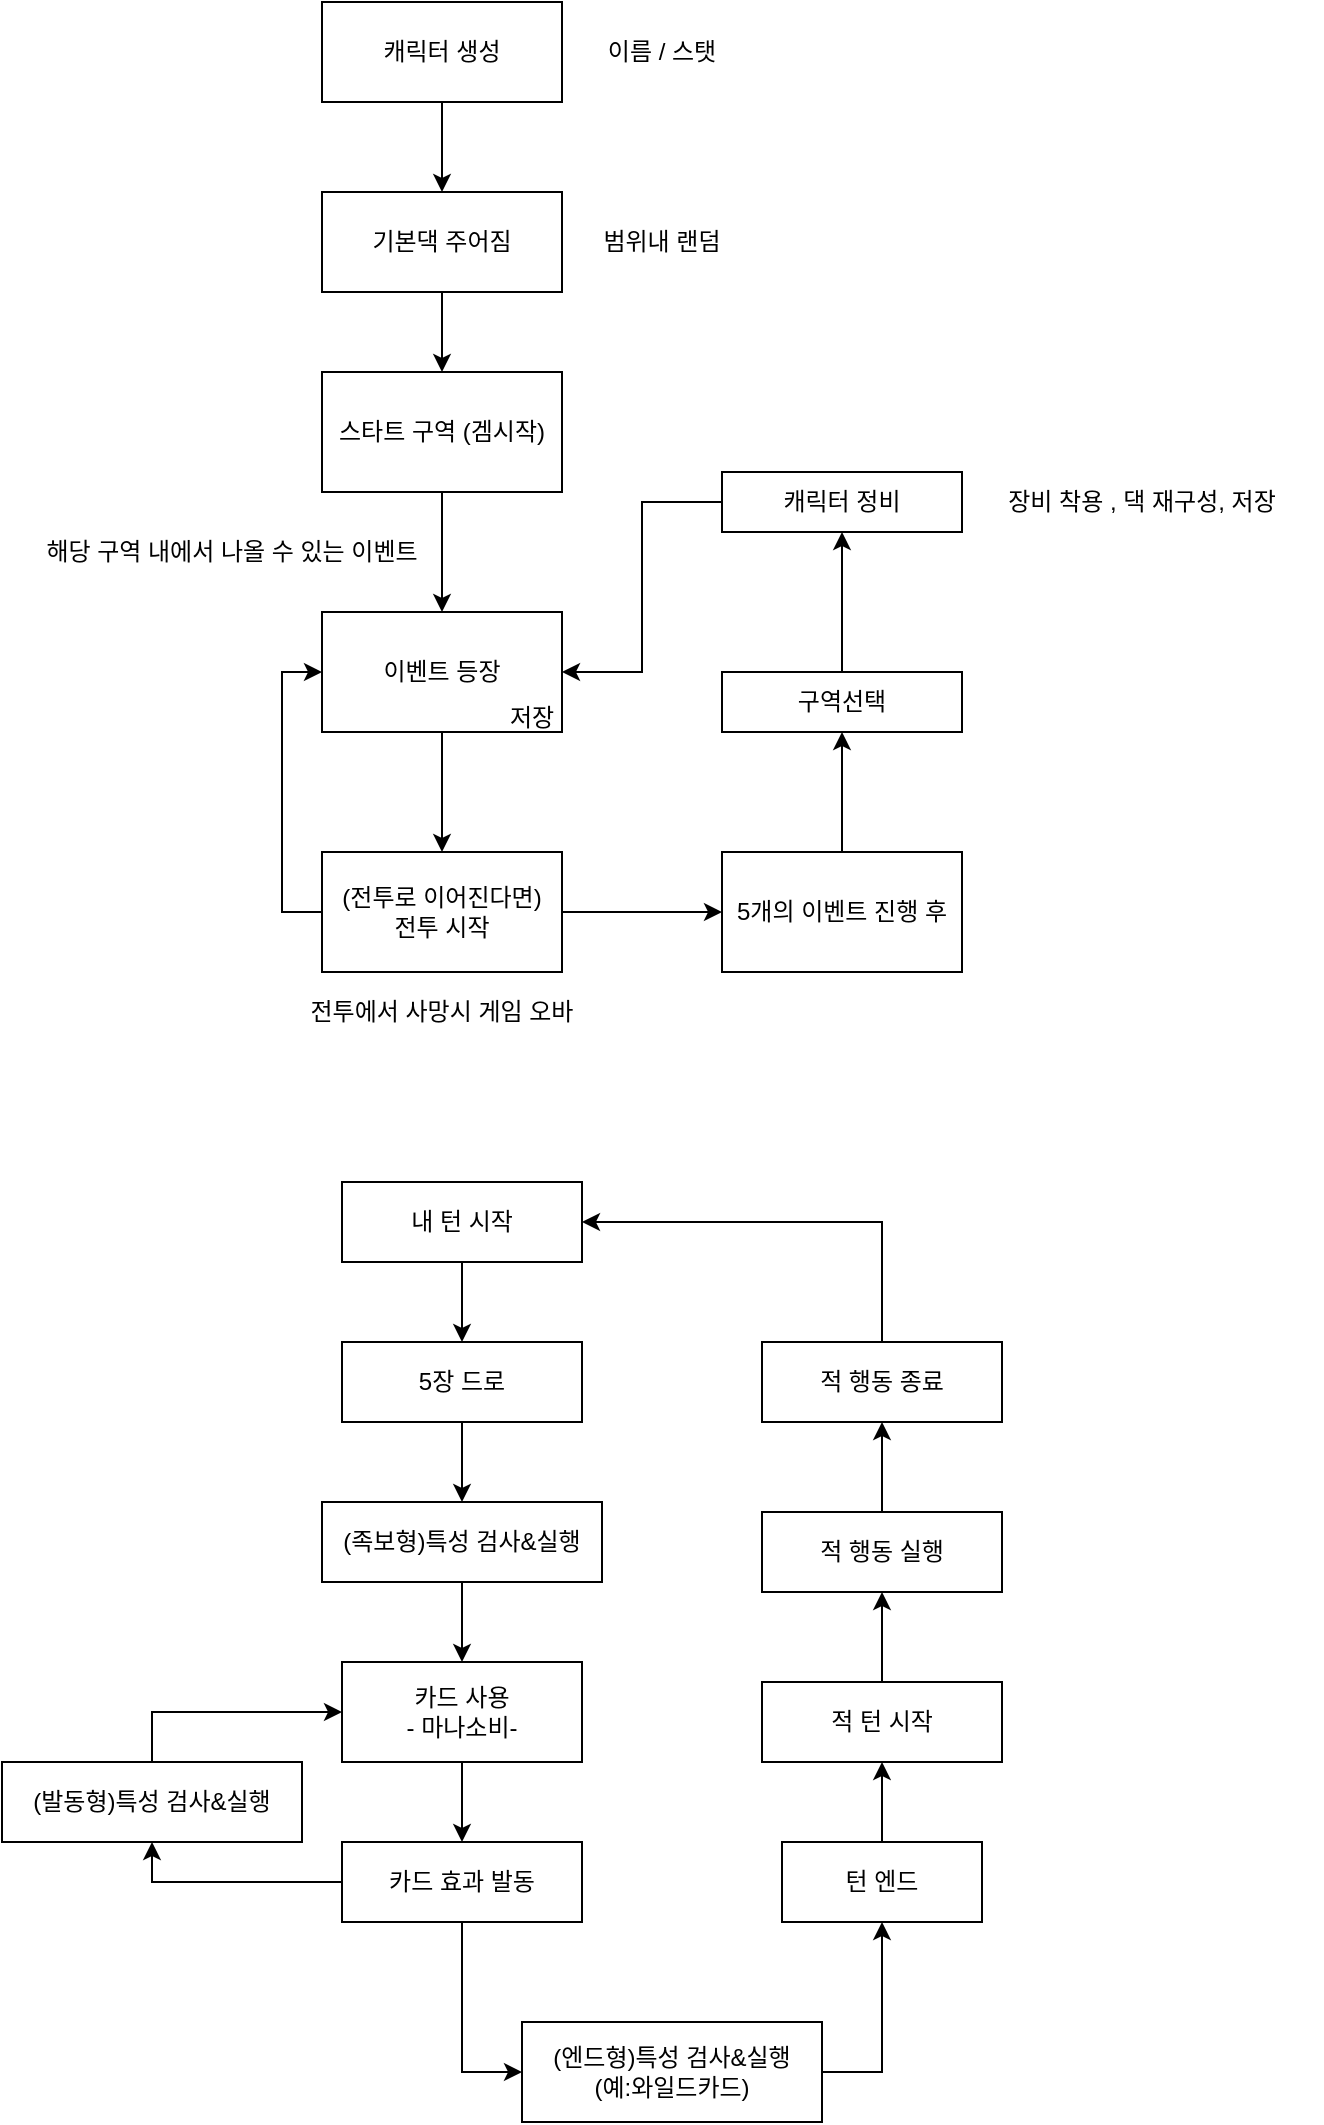 <mxfile version="14.6.1" type="device"><diagram id="_dsrBYQoArpXeTm29IBR" name="Page-1"><mxGraphModel dx="1394" dy="606" grid="1" gridSize="10" guides="1" tooltips="1" connect="1" arrows="1" fold="1" page="1" pageScale="1" pageWidth="827" pageHeight="1169" math="0" shadow="0"><root><mxCell id="0"/><mxCell id="1" parent="0"/><mxCell id="zdbG79z6lklQfBU6ClLJ-8" style="edgeStyle=orthogonalEdgeStyle;rounded=0;orthogonalLoop=1;jettySize=auto;html=1;exitX=0.5;exitY=1;exitDx=0;exitDy=0;entryX=0.5;entryY=0;entryDx=0;entryDy=0;" parent="1" source="zdbG79z6lklQfBU6ClLJ-2" target="zdbG79z6lklQfBU6ClLJ-7" edge="1"><mxGeometry relative="1" as="geometry"/></mxCell><mxCell id="zdbG79z6lklQfBU6ClLJ-2" value="기본댁 주어짐" style="rounded=0;whiteSpace=wrap;html=1;" parent="1" vertex="1"><mxGeometry x="220" y="165" width="120" height="50" as="geometry"/></mxCell><mxCell id="zdbG79z6lklQfBU6ClLJ-5" style="edgeStyle=orthogonalEdgeStyle;rounded=0;orthogonalLoop=1;jettySize=auto;html=1;exitX=0.5;exitY=1;exitDx=0;exitDy=0;" parent="1" source="zdbG79z6lklQfBU6ClLJ-3" target="zdbG79z6lklQfBU6ClLJ-2" edge="1"><mxGeometry relative="1" as="geometry"/></mxCell><mxCell id="zdbG79z6lklQfBU6ClLJ-3" value="캐릭터 생성" style="rounded=0;whiteSpace=wrap;html=1;" parent="1" vertex="1"><mxGeometry x="220" y="70" width="120" height="50" as="geometry"/></mxCell><mxCell id="zdbG79z6lklQfBU6ClLJ-4" value="이름 / 스탯" style="text;html=1;strokeColor=none;fillColor=none;align=center;verticalAlign=middle;whiteSpace=wrap;rounded=0;" parent="1" vertex="1"><mxGeometry x="340" y="70" width="100" height="50" as="geometry"/></mxCell><mxCell id="zdbG79z6lklQfBU6ClLJ-6" value="범위내 랜덤" style="text;html=1;strokeColor=none;fillColor=none;align=center;verticalAlign=middle;whiteSpace=wrap;rounded=0;" parent="1" vertex="1"><mxGeometry x="340" y="165" width="100" height="50" as="geometry"/></mxCell><mxCell id="zdbG79z6lklQfBU6ClLJ-10" style="edgeStyle=orthogonalEdgeStyle;rounded=0;orthogonalLoop=1;jettySize=auto;html=1;exitX=0.5;exitY=1;exitDx=0;exitDy=0;entryX=0.5;entryY=0;entryDx=0;entryDy=0;" parent="1" source="zdbG79z6lklQfBU6ClLJ-7" target="zdbG79z6lklQfBU6ClLJ-9" edge="1"><mxGeometry relative="1" as="geometry"/></mxCell><mxCell id="zdbG79z6lklQfBU6ClLJ-7" value="스타트 구역 (겜시작)" style="rounded=0;whiteSpace=wrap;html=1;" parent="1" vertex="1"><mxGeometry x="220" y="255" width="120" height="60" as="geometry"/></mxCell><mxCell id="zdbG79z6lklQfBU6ClLJ-13" style="edgeStyle=orthogonalEdgeStyle;rounded=0;orthogonalLoop=1;jettySize=auto;html=1;exitX=0.5;exitY=1;exitDx=0;exitDy=0;" parent="1" source="zdbG79z6lklQfBU6ClLJ-9" target="zdbG79z6lklQfBU6ClLJ-12" edge="1"><mxGeometry relative="1" as="geometry"/></mxCell><mxCell id="zdbG79z6lklQfBU6ClLJ-9" value="이벤트 등장" style="rounded=0;whiteSpace=wrap;html=1;" parent="1" vertex="1"><mxGeometry x="220" y="375" width="120" height="60" as="geometry"/></mxCell><mxCell id="zdbG79z6lklQfBU6ClLJ-11" value="해당 구역 내에서 나올 수 있는 이벤트" style="text;html=1;strokeColor=none;fillColor=none;align=center;verticalAlign=middle;whiteSpace=wrap;rounded=0;" parent="1" vertex="1"><mxGeometry x="70" y="320" width="210" height="50" as="geometry"/></mxCell><mxCell id="zdbG79z6lklQfBU6ClLJ-15" style="edgeStyle=orthogonalEdgeStyle;rounded=0;orthogonalLoop=1;jettySize=auto;html=1;exitX=0;exitY=0.5;exitDx=0;exitDy=0;entryX=0;entryY=0.5;entryDx=0;entryDy=0;" parent="1" source="zdbG79z6lklQfBU6ClLJ-12" target="zdbG79z6lklQfBU6ClLJ-9" edge="1"><mxGeometry relative="1" as="geometry"/></mxCell><mxCell id="zdbG79z6lklQfBU6ClLJ-17" style="edgeStyle=orthogonalEdgeStyle;rounded=0;orthogonalLoop=1;jettySize=auto;html=1;exitX=1;exitY=0.5;exitDx=0;exitDy=0;" parent="1" source="zdbG79z6lklQfBU6ClLJ-12" target="zdbG79z6lklQfBU6ClLJ-16" edge="1"><mxGeometry relative="1" as="geometry"/></mxCell><mxCell id="zdbG79z6lklQfBU6ClLJ-12" value="(전투로 이어진다면)&lt;br&gt;전투 시작" style="rounded=0;whiteSpace=wrap;html=1;" parent="1" vertex="1"><mxGeometry x="220" y="495" width="120" height="60" as="geometry"/></mxCell><mxCell id="zdbG79z6lklQfBU6ClLJ-19" style="edgeStyle=orthogonalEdgeStyle;rounded=0;orthogonalLoop=1;jettySize=auto;html=1;exitX=0.5;exitY=0;exitDx=0;exitDy=0;entryX=0.5;entryY=1;entryDx=0;entryDy=0;" parent="1" source="zdbG79z6lklQfBU6ClLJ-16" target="zdbG79z6lklQfBU6ClLJ-18" edge="1"><mxGeometry relative="1" as="geometry"/></mxCell><mxCell id="zdbG79z6lklQfBU6ClLJ-16" value="5개의 이벤트 진행 후" style="rounded=0;whiteSpace=wrap;html=1;" parent="1" vertex="1"><mxGeometry x="420" y="495" width="120" height="60" as="geometry"/></mxCell><mxCell id="zdbG79z6lklQfBU6ClLJ-24" style="edgeStyle=orthogonalEdgeStyle;rounded=0;orthogonalLoop=1;jettySize=auto;html=1;exitX=0.5;exitY=0;exitDx=0;exitDy=0;entryX=0.5;entryY=1;entryDx=0;entryDy=0;" parent="1" source="zdbG79z6lklQfBU6ClLJ-18" target="zdbG79z6lklQfBU6ClLJ-23" edge="1"><mxGeometry relative="1" as="geometry"/></mxCell><mxCell id="zdbG79z6lklQfBU6ClLJ-18" value="구역선택" style="rounded=0;whiteSpace=wrap;html=1;" parent="1" vertex="1"><mxGeometry x="420" y="405" width="120" height="30" as="geometry"/></mxCell><mxCell id="zdbG79z6lklQfBU6ClLJ-21" value="전투에서 사망시 게임 오바" style="text;html=1;strokeColor=none;fillColor=none;align=center;verticalAlign=middle;whiteSpace=wrap;rounded=0;" parent="1" vertex="1"><mxGeometry x="185" y="565" width="190" height="20" as="geometry"/></mxCell><mxCell id="zdbG79z6lklQfBU6ClLJ-25" style="edgeStyle=orthogonalEdgeStyle;rounded=0;orthogonalLoop=1;jettySize=auto;html=1;exitX=0;exitY=0.5;exitDx=0;exitDy=0;entryX=1;entryY=0.5;entryDx=0;entryDy=0;" parent="1" source="zdbG79z6lklQfBU6ClLJ-23" target="zdbG79z6lklQfBU6ClLJ-9" edge="1"><mxGeometry relative="1" as="geometry"/></mxCell><mxCell id="zdbG79z6lklQfBU6ClLJ-23" value="캐릭터 정비" style="rounded=0;whiteSpace=wrap;html=1;" parent="1" vertex="1"><mxGeometry x="420" y="305" width="120" height="30" as="geometry"/></mxCell><mxCell id="zdbG79z6lklQfBU6ClLJ-26" value="장비 착용 , 댁 재구성, 저장" style="text;html=1;strokeColor=none;fillColor=none;align=center;verticalAlign=middle;whiteSpace=wrap;rounded=0;" parent="1" vertex="1"><mxGeometry x="540" y="295" width="180" height="50" as="geometry"/></mxCell><mxCell id="tjmwebtZM7fCs7PJJZBf-4" style="edgeStyle=orthogonalEdgeStyle;rounded=0;orthogonalLoop=1;jettySize=auto;html=1;exitX=0.5;exitY=1;exitDx=0;exitDy=0;entryX=0.5;entryY=0;entryDx=0;entryDy=0;" parent="1" source="tjmwebtZM7fCs7PJJZBf-2" target="tjmwebtZM7fCs7PJJZBf-3" edge="1"><mxGeometry relative="1" as="geometry"/></mxCell><mxCell id="tjmwebtZM7fCs7PJJZBf-2" value="내 턴 시작" style="rounded=0;whiteSpace=wrap;html=1;" parent="1" vertex="1"><mxGeometry x="230" y="660" width="120" height="40" as="geometry"/></mxCell><mxCell id="tjmwebtZM7fCs7PJJZBf-15" style="edgeStyle=orthogonalEdgeStyle;rounded=0;orthogonalLoop=1;jettySize=auto;html=1;exitX=0.5;exitY=1;exitDx=0;exitDy=0;" parent="1" source="tjmwebtZM7fCs7PJJZBf-3" target="tjmwebtZM7fCs7PJJZBf-14" edge="1"><mxGeometry relative="1" as="geometry"/></mxCell><mxCell id="tjmwebtZM7fCs7PJJZBf-3" value="5장 드로" style="rounded=0;whiteSpace=wrap;html=1;" parent="1" vertex="1"><mxGeometry x="230" y="740" width="120" height="40" as="geometry"/></mxCell><mxCell id="tjmwebtZM7fCs7PJJZBf-8" style="edgeStyle=orthogonalEdgeStyle;rounded=0;orthogonalLoop=1;jettySize=auto;html=1;exitX=0.5;exitY=1;exitDx=0;exitDy=0;" parent="1" source="tjmwebtZM7fCs7PJJZBf-5" target="tjmwebtZM7fCs7PJJZBf-7" edge="1"><mxGeometry relative="1" as="geometry"/></mxCell><mxCell id="tjmwebtZM7fCs7PJJZBf-5" value="카드 사용&lt;br&gt;- 마나소비-" style="rounded=0;whiteSpace=wrap;html=1;" parent="1" vertex="1"><mxGeometry x="230" y="900" width="120" height="50" as="geometry"/></mxCell><mxCell id="tjmwebtZM7fCs7PJJZBf-21" style="edgeStyle=orthogonalEdgeStyle;rounded=0;orthogonalLoop=1;jettySize=auto;html=1;exitX=0;exitY=0.5;exitDx=0;exitDy=0;entryX=0.5;entryY=1;entryDx=0;entryDy=0;" parent="1" source="tjmwebtZM7fCs7PJJZBf-7" target="tjmwebtZM7fCs7PJJZBf-20" edge="1"><mxGeometry relative="1" as="geometry"/></mxCell><mxCell id="tjmwebtZM7fCs7PJJZBf-7" value="카드 효과 발동" style="rounded=0;whiteSpace=wrap;html=1;" parent="1" vertex="1"><mxGeometry x="230" y="990" width="120" height="40" as="geometry"/></mxCell><mxCell id="tjmwebtZM7fCs7PJJZBf-27" style="edgeStyle=orthogonalEdgeStyle;rounded=0;orthogonalLoop=1;jettySize=auto;html=1;exitX=0.5;exitY=0;exitDx=0;exitDy=0;" parent="1" source="tjmwebtZM7fCs7PJJZBf-10" target="tjmwebtZM7fCs7PJJZBf-12" edge="1"><mxGeometry relative="1" as="geometry"/></mxCell><mxCell id="tjmwebtZM7fCs7PJJZBf-10" value="턴 엔드" style="rounded=0;whiteSpace=wrap;html=1;" parent="1" vertex="1"><mxGeometry x="450" y="990" width="100" height="40" as="geometry"/></mxCell><mxCell id="tjmwebtZM7fCs7PJJZBf-29" style="edgeStyle=orthogonalEdgeStyle;rounded=0;orthogonalLoop=1;jettySize=auto;html=1;exitX=0.5;exitY=0;exitDx=0;exitDy=0;entryX=0.5;entryY=1;entryDx=0;entryDy=0;" parent="1" source="tjmwebtZM7fCs7PJJZBf-12" target="tjmwebtZM7fCs7PJJZBf-28" edge="1"><mxGeometry relative="1" as="geometry"/></mxCell><mxCell id="tjmwebtZM7fCs7PJJZBf-12" value="적 턴 시작" style="rounded=0;whiteSpace=wrap;html=1;" parent="1" vertex="1"><mxGeometry x="440" y="910" width="120" height="40" as="geometry"/></mxCell><mxCell id="tjmwebtZM7fCs7PJJZBf-16" style="edgeStyle=orthogonalEdgeStyle;rounded=0;orthogonalLoop=1;jettySize=auto;html=1;exitX=0.5;exitY=1;exitDx=0;exitDy=0;" parent="1" source="tjmwebtZM7fCs7PJJZBf-14" target="tjmwebtZM7fCs7PJJZBf-5" edge="1"><mxGeometry relative="1" as="geometry"/></mxCell><mxCell id="tjmwebtZM7fCs7PJJZBf-14" value="(족보형)특성 검사&amp;amp;실행" style="rounded=0;whiteSpace=wrap;html=1;" parent="1" vertex="1"><mxGeometry x="220" y="820" width="140" height="40" as="geometry"/></mxCell><mxCell id="tjmwebtZM7fCs7PJJZBf-22" style="edgeStyle=orthogonalEdgeStyle;rounded=0;orthogonalLoop=1;jettySize=auto;html=1;exitX=0.5;exitY=0;exitDx=0;exitDy=0;entryX=0;entryY=0.5;entryDx=0;entryDy=0;" parent="1" source="tjmwebtZM7fCs7PJJZBf-20" target="tjmwebtZM7fCs7PJJZBf-5" edge="1"><mxGeometry relative="1" as="geometry"/></mxCell><mxCell id="tjmwebtZM7fCs7PJJZBf-20" value="(발동형)특성 검사&amp;amp;실행" style="rounded=0;whiteSpace=wrap;html=1;" parent="1" vertex="1"><mxGeometry x="60" y="950" width="150" height="40" as="geometry"/></mxCell><mxCell id="tjmwebtZM7fCs7PJJZBf-33" style="edgeStyle=orthogonalEdgeStyle;rounded=0;orthogonalLoop=1;jettySize=auto;html=1;exitX=1;exitY=0.5;exitDx=0;exitDy=0;" parent="1" source="tjmwebtZM7fCs7PJJZBf-23" target="tjmwebtZM7fCs7PJJZBf-10" edge="1"><mxGeometry relative="1" as="geometry"/></mxCell><mxCell id="tjmwebtZM7fCs7PJJZBf-23" value="(엔드형)특성 검사&amp;amp;실행&lt;br&gt;(예:와일드카드)" style="rounded=0;whiteSpace=wrap;html=1;" parent="1" vertex="1"><mxGeometry x="320" y="1080" width="150" height="50" as="geometry"/></mxCell><mxCell id="tjmwebtZM7fCs7PJJZBf-24" style="edgeStyle=orthogonalEdgeStyle;rounded=0;orthogonalLoop=1;jettySize=auto;html=1;exitX=0.5;exitY=1;exitDx=0;exitDy=0;entryX=0;entryY=0.5;entryDx=0;entryDy=0;" parent="1" source="tjmwebtZM7fCs7PJJZBf-7" target="tjmwebtZM7fCs7PJJZBf-23" edge="1"><mxGeometry relative="1" as="geometry"><mxPoint x="300" y="1030" as="sourcePoint"/><mxPoint x="440" y="1100" as="targetPoint"/></mxGeometry></mxCell><mxCell id="tjmwebtZM7fCs7PJJZBf-31" style="edgeStyle=orthogonalEdgeStyle;rounded=0;orthogonalLoop=1;jettySize=auto;html=1;exitX=0.5;exitY=0;exitDx=0;exitDy=0;entryX=0.5;entryY=1;entryDx=0;entryDy=0;" parent="1" source="tjmwebtZM7fCs7PJJZBf-28" target="tjmwebtZM7fCs7PJJZBf-30" edge="1"><mxGeometry relative="1" as="geometry"/></mxCell><mxCell id="tjmwebtZM7fCs7PJJZBf-28" value="적 행동 실행" style="rounded=0;whiteSpace=wrap;html=1;" parent="1" vertex="1"><mxGeometry x="440" y="825" width="120" height="40" as="geometry"/></mxCell><mxCell id="tjmwebtZM7fCs7PJJZBf-32" style="edgeStyle=orthogonalEdgeStyle;rounded=0;orthogonalLoop=1;jettySize=auto;html=1;exitX=0.5;exitY=0;exitDx=0;exitDy=0;entryX=1;entryY=0.5;entryDx=0;entryDy=0;" parent="1" source="tjmwebtZM7fCs7PJJZBf-30" target="tjmwebtZM7fCs7PJJZBf-2" edge="1"><mxGeometry relative="1" as="geometry"/></mxCell><mxCell id="tjmwebtZM7fCs7PJJZBf-30" value="적 행동 종료" style="rounded=0;whiteSpace=wrap;html=1;" parent="1" vertex="1"><mxGeometry x="440" y="740" width="120" height="40" as="geometry"/></mxCell><mxCell id="4LYv1GcpQOzjW4nSGy7g-1" value="저장" style="text;html=1;strokeColor=none;fillColor=none;align=center;verticalAlign=middle;whiteSpace=wrap;rounded=0;" vertex="1" parent="1"><mxGeometry x="310" y="420" width="30" height="15" as="geometry"/></mxCell></root></mxGraphModel></diagram></mxfile>